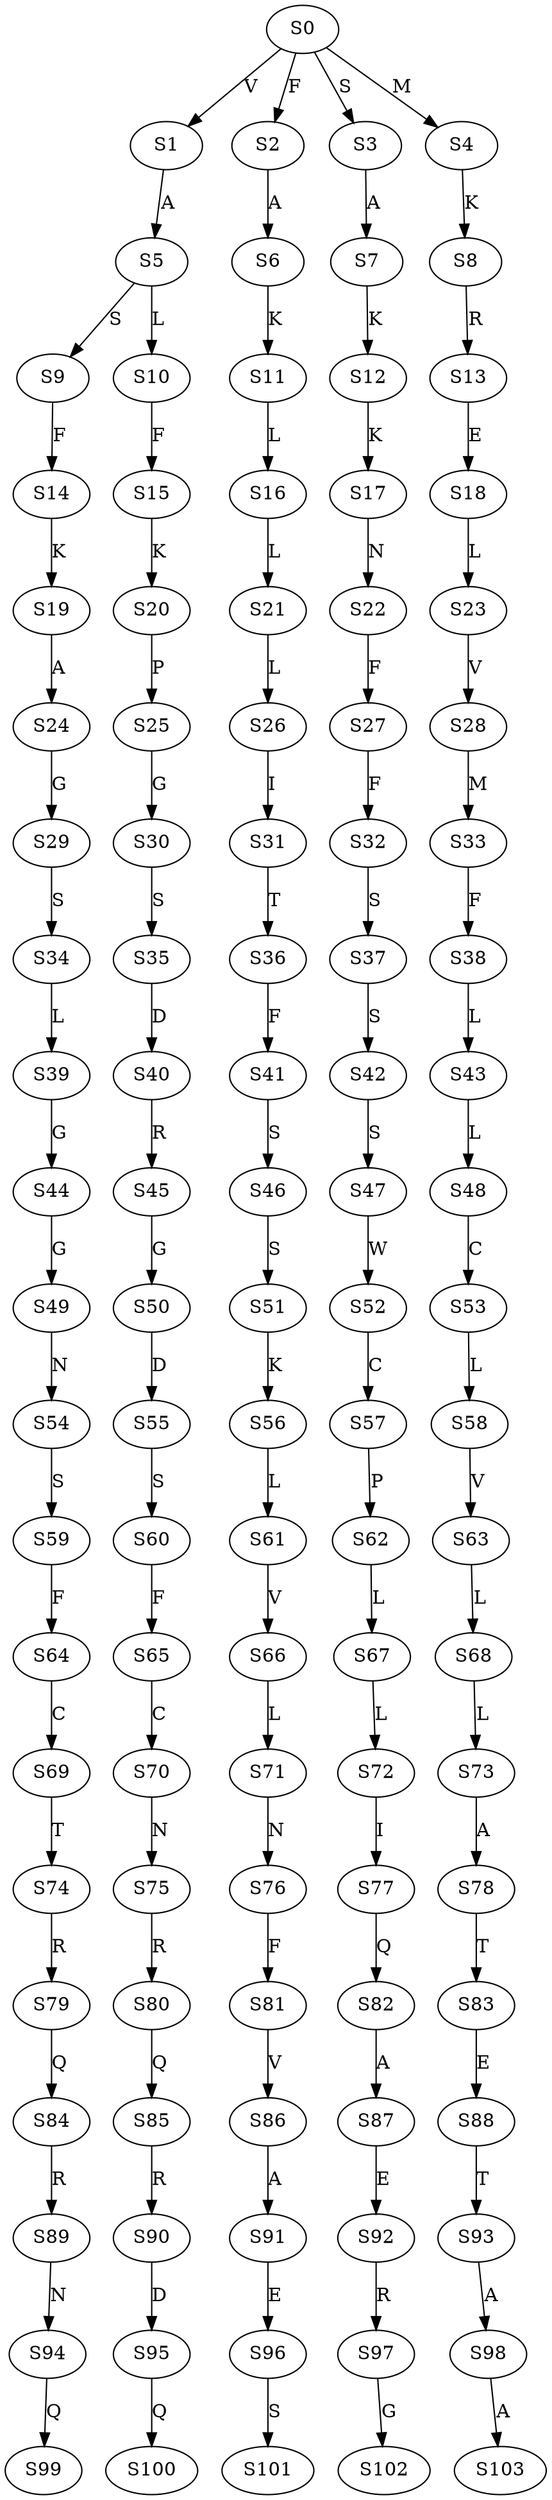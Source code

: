 strict digraph  {
	S0 -> S1 [ label = V ];
	S0 -> S2 [ label = F ];
	S0 -> S3 [ label = S ];
	S0 -> S4 [ label = M ];
	S1 -> S5 [ label = A ];
	S2 -> S6 [ label = A ];
	S3 -> S7 [ label = A ];
	S4 -> S8 [ label = K ];
	S5 -> S9 [ label = S ];
	S5 -> S10 [ label = L ];
	S6 -> S11 [ label = K ];
	S7 -> S12 [ label = K ];
	S8 -> S13 [ label = R ];
	S9 -> S14 [ label = F ];
	S10 -> S15 [ label = F ];
	S11 -> S16 [ label = L ];
	S12 -> S17 [ label = K ];
	S13 -> S18 [ label = E ];
	S14 -> S19 [ label = K ];
	S15 -> S20 [ label = K ];
	S16 -> S21 [ label = L ];
	S17 -> S22 [ label = N ];
	S18 -> S23 [ label = L ];
	S19 -> S24 [ label = A ];
	S20 -> S25 [ label = P ];
	S21 -> S26 [ label = L ];
	S22 -> S27 [ label = F ];
	S23 -> S28 [ label = V ];
	S24 -> S29 [ label = G ];
	S25 -> S30 [ label = G ];
	S26 -> S31 [ label = I ];
	S27 -> S32 [ label = F ];
	S28 -> S33 [ label = M ];
	S29 -> S34 [ label = S ];
	S30 -> S35 [ label = S ];
	S31 -> S36 [ label = T ];
	S32 -> S37 [ label = S ];
	S33 -> S38 [ label = F ];
	S34 -> S39 [ label = L ];
	S35 -> S40 [ label = D ];
	S36 -> S41 [ label = F ];
	S37 -> S42 [ label = S ];
	S38 -> S43 [ label = L ];
	S39 -> S44 [ label = G ];
	S40 -> S45 [ label = R ];
	S41 -> S46 [ label = S ];
	S42 -> S47 [ label = S ];
	S43 -> S48 [ label = L ];
	S44 -> S49 [ label = G ];
	S45 -> S50 [ label = G ];
	S46 -> S51 [ label = S ];
	S47 -> S52 [ label = W ];
	S48 -> S53 [ label = C ];
	S49 -> S54 [ label = N ];
	S50 -> S55 [ label = D ];
	S51 -> S56 [ label = K ];
	S52 -> S57 [ label = C ];
	S53 -> S58 [ label = L ];
	S54 -> S59 [ label = S ];
	S55 -> S60 [ label = S ];
	S56 -> S61 [ label = L ];
	S57 -> S62 [ label = P ];
	S58 -> S63 [ label = V ];
	S59 -> S64 [ label = F ];
	S60 -> S65 [ label = F ];
	S61 -> S66 [ label = V ];
	S62 -> S67 [ label = L ];
	S63 -> S68 [ label = L ];
	S64 -> S69 [ label = C ];
	S65 -> S70 [ label = C ];
	S66 -> S71 [ label = L ];
	S67 -> S72 [ label = L ];
	S68 -> S73 [ label = L ];
	S69 -> S74 [ label = T ];
	S70 -> S75 [ label = N ];
	S71 -> S76 [ label = N ];
	S72 -> S77 [ label = I ];
	S73 -> S78 [ label = A ];
	S74 -> S79 [ label = R ];
	S75 -> S80 [ label = R ];
	S76 -> S81 [ label = F ];
	S77 -> S82 [ label = Q ];
	S78 -> S83 [ label = T ];
	S79 -> S84 [ label = Q ];
	S80 -> S85 [ label = Q ];
	S81 -> S86 [ label = V ];
	S82 -> S87 [ label = A ];
	S83 -> S88 [ label = E ];
	S84 -> S89 [ label = R ];
	S85 -> S90 [ label = R ];
	S86 -> S91 [ label = A ];
	S87 -> S92 [ label = E ];
	S88 -> S93 [ label = T ];
	S89 -> S94 [ label = N ];
	S90 -> S95 [ label = D ];
	S91 -> S96 [ label = E ];
	S92 -> S97 [ label = R ];
	S93 -> S98 [ label = A ];
	S94 -> S99 [ label = Q ];
	S95 -> S100 [ label = Q ];
	S96 -> S101 [ label = S ];
	S97 -> S102 [ label = G ];
	S98 -> S103 [ label = A ];
}
